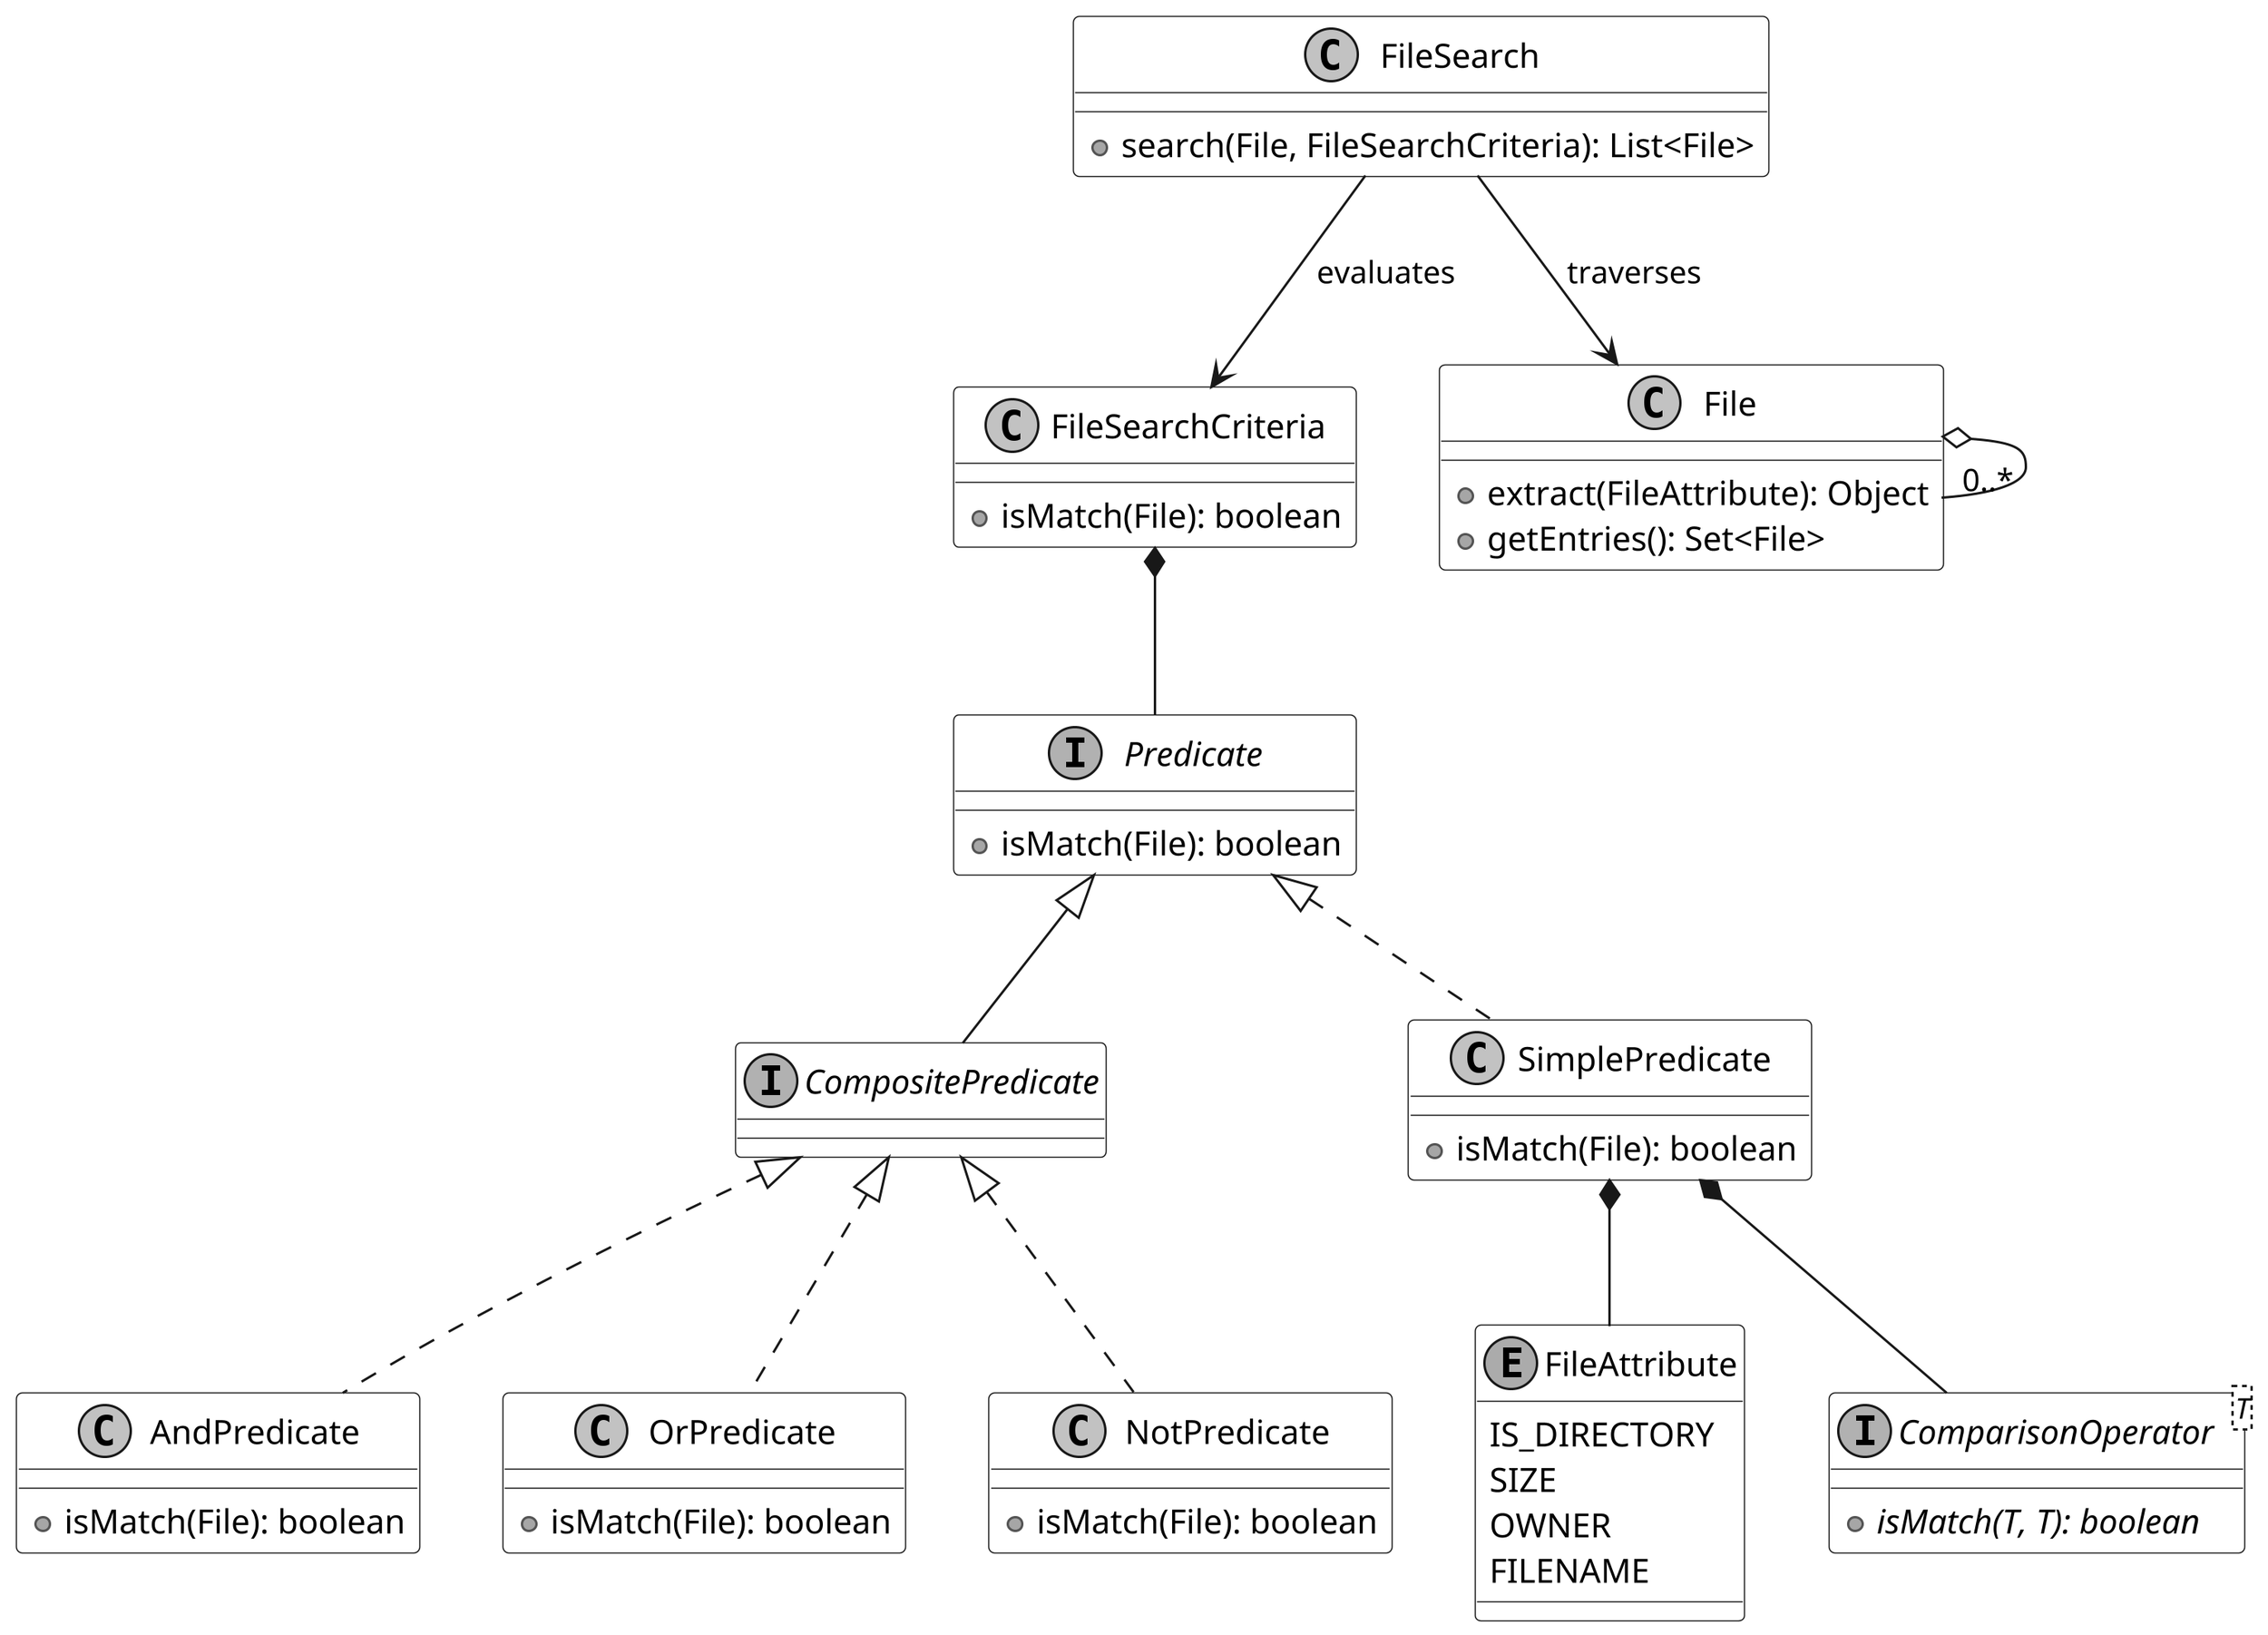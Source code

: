 @startuml
skinparam monochrome true
skinparam backgroundColor #FFFFFF
skinparam classBackgroundColor #FFFFFF
skinparam dpi 300

scale 1

class FileSearch {
    + search(File, FileSearchCriteria): List<File>
}

class FileSearchCriteria {
    + isMatch(File): boolean
}

class File {
    + extract(FileAttribute): Object
    + getEntries(): Set<File>
}

enum FileAttribute {
    IS_DIRECTORY
    SIZE
    OWNER
    FILENAME
}

interface Predicate {
    + isMatch(File): boolean
}

interface CompositePredicate extends Predicate {
}

class AndPredicate implements CompositePredicate {
    + isMatch(File): boolean
}

class OrPredicate implements CompositePredicate {
    + isMatch(File): boolean
}

class NotPredicate implements CompositePredicate {
    + isMatch(File): boolean
}

class SimplePredicate implements Predicate {
    + isMatch(File): boolean
}

interface ComparisonOperator<T> {
    + {abstract} isMatch(T, T): boolean
}


FileSearchCriteria *-- Predicate
FileSearch --> FileSearchCriteria: evaluates
FileSearch --> File: traverses

SimplePredicate *-- FileAttribute
SimplePredicate *-- ComparisonOperator

File o-- "0..*" File


@enduml
